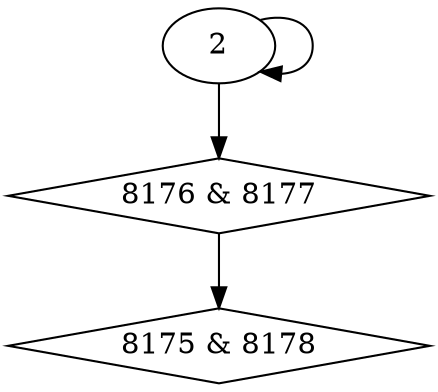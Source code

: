digraph {
0 [label = "8175 & 8178", shape = diamond];
1 [label = "8176 & 8177", shape = diamond];
1 -> 0;
2 -> 1;
2 -> 2;
}
